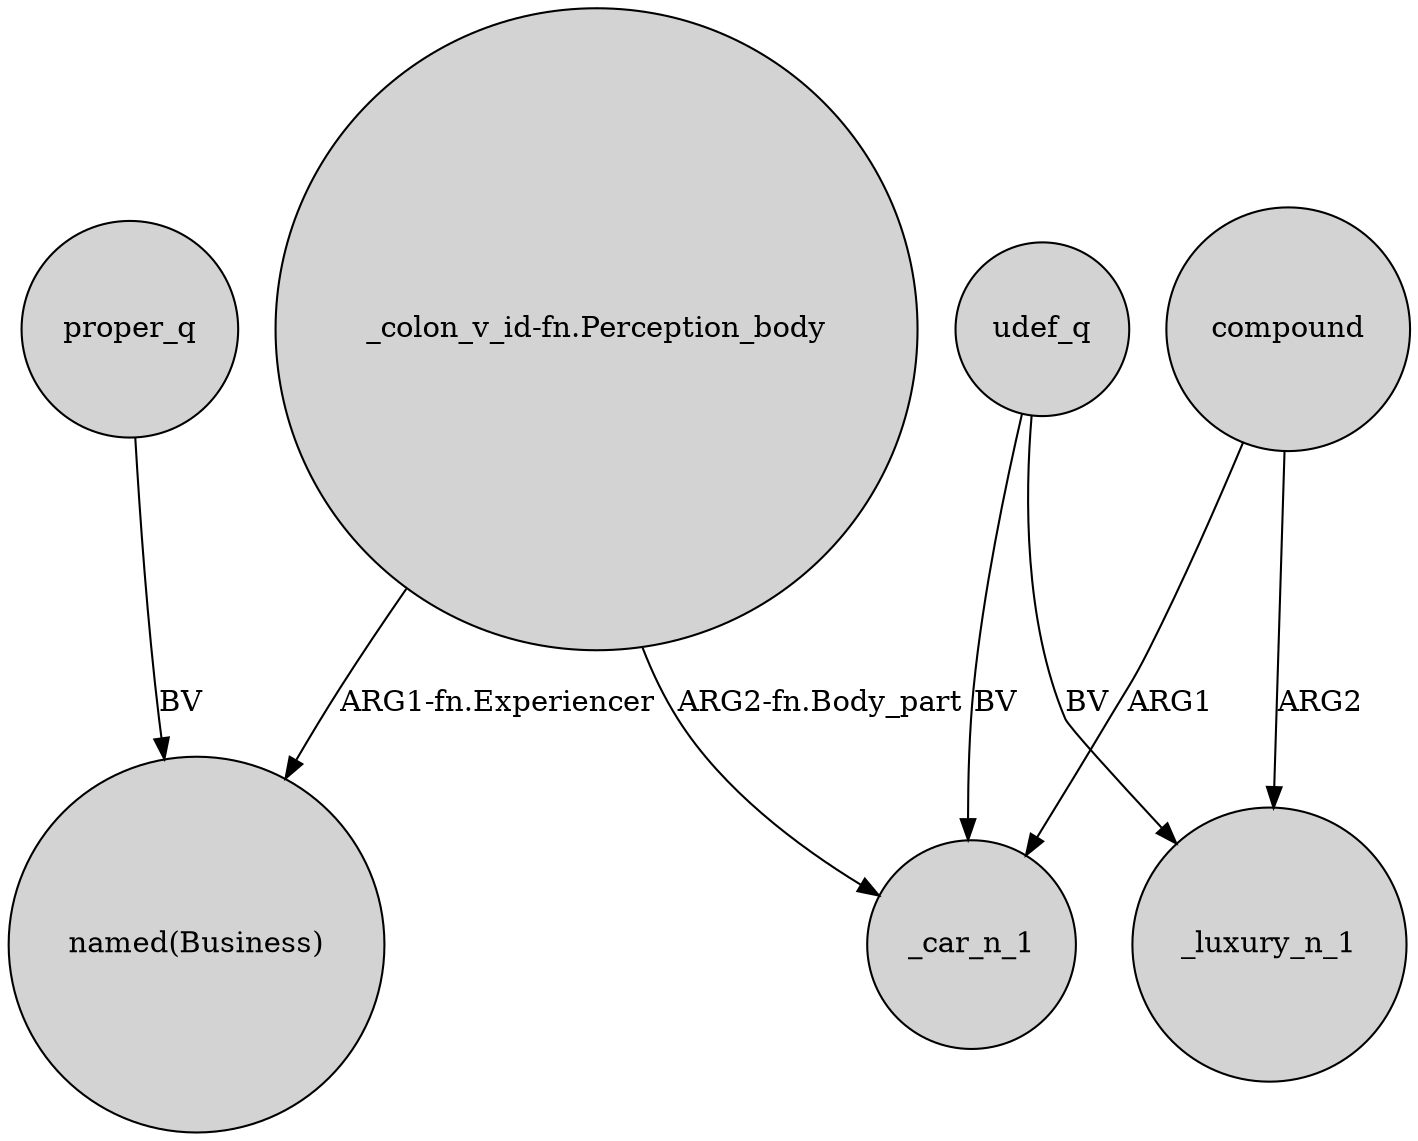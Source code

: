 digraph {
	node [shape=circle style=filled]
	proper_q -> "named(Business)" [label=BV]
	udef_q -> _luxury_n_1 [label=BV]
	"_colon_v_id-fn.Perception_body" -> "named(Business)" [label="ARG1-fn.Experiencer"]
	compound -> _car_n_1 [label=ARG1]
	udef_q -> _car_n_1 [label=BV]
	compound -> _luxury_n_1 [label=ARG2]
	"_colon_v_id-fn.Perception_body" -> _car_n_1 [label="ARG2-fn.Body_part"]
}
